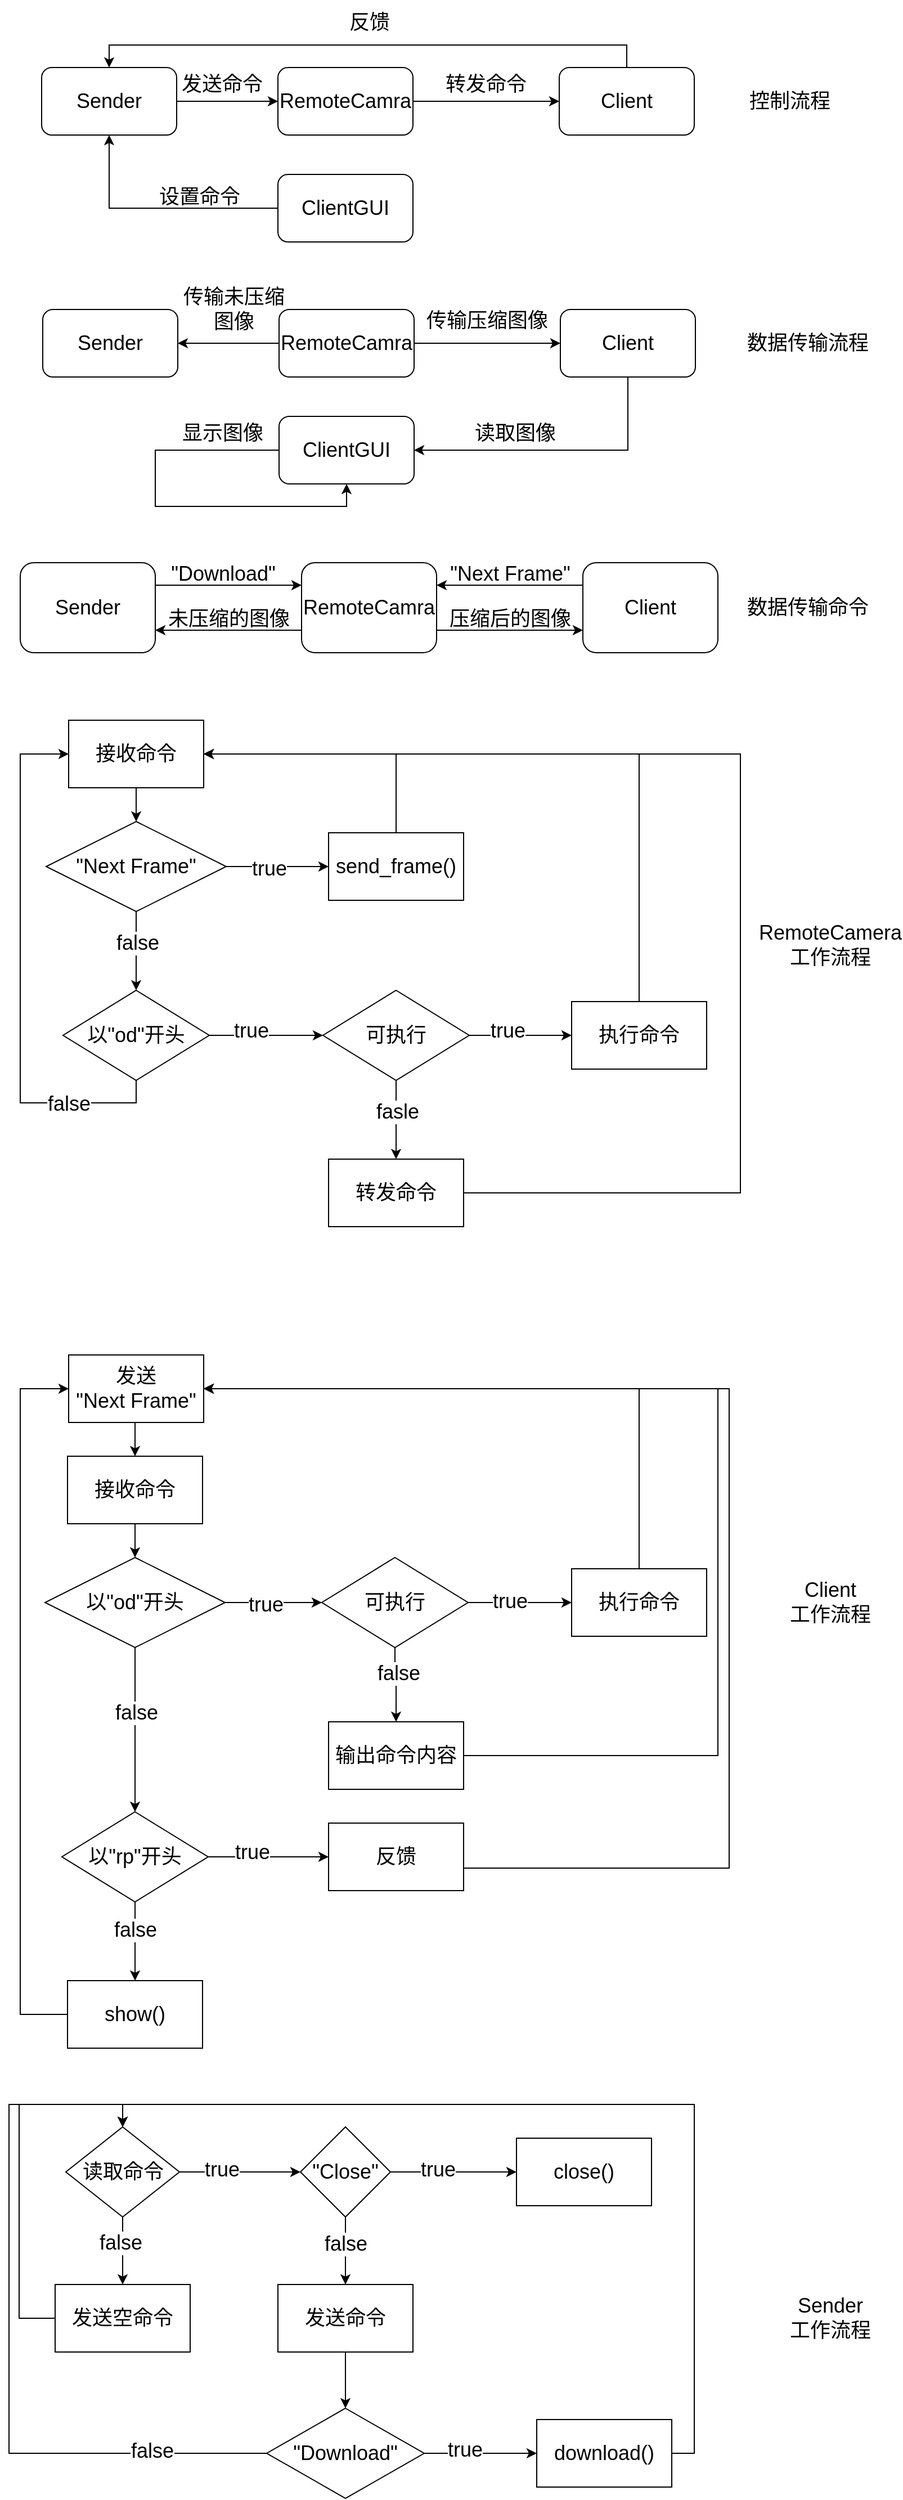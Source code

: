 <mxfile version="20.6.2" type="device"><diagram id="7KrGXRiVmHT-F7mJHI0x" name="第 1 页"><mxGraphModel dx="1024" dy="652" grid="1" gridSize="10" guides="1" tooltips="1" connect="1" arrows="1" fold="1" page="1" pageScale="1" pageWidth="827" pageHeight="1169" math="0" shadow="0"><root><mxCell id="0"/><mxCell id="1" parent="0"/><mxCell id="wcedpwjIzRI5AxwNRwo9-4" style="edgeStyle=orthogonalEdgeStyle;rounded=0;orthogonalLoop=1;jettySize=auto;html=1;exitX=1;exitY=0.5;exitDx=0;exitDy=0;entryX=0;entryY=0.5;entryDx=0;entryDy=0;fontSize=18;" parent="1" source="wcedpwjIzRI5AxwNRwo9-1" target="wcedpwjIzRI5AxwNRwo9-2" edge="1"><mxGeometry relative="1" as="geometry"/></mxCell><mxCell id="wcedpwjIzRI5AxwNRwo9-1" value="&lt;font style=&quot;font-size: 18px;&quot;&gt;Sender&lt;/font&gt;" style="rounded=1;whiteSpace=wrap;html=1;" parent="1" vertex="1"><mxGeometry x="59" y="70" width="120" height="60" as="geometry"/></mxCell><mxCell id="wcedpwjIzRI5AxwNRwo9-6" style="edgeStyle=orthogonalEdgeStyle;rounded=0;orthogonalLoop=1;jettySize=auto;html=1;exitX=1;exitY=0.5;exitDx=0;exitDy=0;entryX=0;entryY=0.5;entryDx=0;entryDy=0;fontSize=18;" parent="1" source="wcedpwjIzRI5AxwNRwo9-2" target="wcedpwjIzRI5AxwNRwo9-3" edge="1"><mxGeometry relative="1" as="geometry"/></mxCell><mxCell id="wcedpwjIzRI5AxwNRwo9-2" value="&lt;font style=&quot;font-size: 18px;&quot;&gt;RemoteCamra&lt;/font&gt;" style="rounded=1;whiteSpace=wrap;html=1;" parent="1" vertex="1"><mxGeometry x="269" y="70" width="120" height="60" as="geometry"/></mxCell><mxCell id="yZDHdlzQ9LlzuVcg7Luv-1" style="edgeStyle=orthogonalEdgeStyle;rounded=0;orthogonalLoop=1;jettySize=auto;html=1;exitX=0.5;exitY=0;exitDx=0;exitDy=0;entryX=0.5;entryY=0;entryDx=0;entryDy=0;" parent="1" source="wcedpwjIzRI5AxwNRwo9-3" target="wcedpwjIzRI5AxwNRwo9-1" edge="1"><mxGeometry relative="1" as="geometry"/></mxCell><mxCell id="wcedpwjIzRI5AxwNRwo9-3" value="&lt;font style=&quot;font-size: 18px;&quot;&gt;Client&lt;/font&gt;" style="rounded=1;whiteSpace=wrap;html=1;" parent="1" vertex="1"><mxGeometry x="519" y="70" width="120" height="60" as="geometry"/></mxCell><mxCell id="wcedpwjIzRI5AxwNRwo9-5" value="发送命令" style="text;html=1;align=center;verticalAlign=middle;resizable=0;points=[];autosize=1;strokeColor=none;fillColor=none;fontSize=18;" parent="1" vertex="1"><mxGeometry x="169" y="65" width="100" height="40" as="geometry"/></mxCell><mxCell id="wcedpwjIzRI5AxwNRwo9-9" value="转发命令" style="text;html=1;strokeColor=none;fillColor=none;align=center;verticalAlign=middle;whiteSpace=wrap;rounded=0;fontSize=18;" parent="1" vertex="1"><mxGeometry x="416" y="70" width="76" height="30" as="geometry"/></mxCell><mxCell id="wcedpwjIzRI5AxwNRwo9-11" value="控制流程" style="text;html=1;strokeColor=none;fillColor=none;align=center;verticalAlign=middle;whiteSpace=wrap;rounded=0;fontSize=18;" parent="1" vertex="1"><mxGeometry x="679" y="85" width="90" height="30" as="geometry"/></mxCell><mxCell id="wcedpwjIzRI5AxwNRwo9-13" style="edgeStyle=orthogonalEdgeStyle;rounded=0;orthogonalLoop=1;jettySize=auto;html=1;exitX=0;exitY=0.5;exitDx=0;exitDy=0;entryX=0.5;entryY=1;entryDx=0;entryDy=0;fontSize=18;" parent="1" source="wcedpwjIzRI5AxwNRwo9-12" target="wcedpwjIzRI5AxwNRwo9-1" edge="1"><mxGeometry relative="1" as="geometry"/></mxCell><mxCell id="wcedpwjIzRI5AxwNRwo9-12" value="ClientGUI" style="rounded=1;whiteSpace=wrap;html=1;fontSize=18;" parent="1" vertex="1"><mxGeometry x="269" y="165" width="120" height="60" as="geometry"/></mxCell><mxCell id="wcedpwjIzRI5AxwNRwo9-15" value="设置命令" style="text;html=1;align=center;verticalAlign=middle;resizable=0;points=[];autosize=1;strokeColor=none;fillColor=none;fontSize=18;" parent="1" vertex="1"><mxGeometry x="149" y="165" width="100" height="40" as="geometry"/></mxCell><mxCell id="wcedpwjIzRI5AxwNRwo9-18" value="&lt;font style=&quot;font-size: 18px;&quot;&gt;Sender&lt;/font&gt;" style="rounded=1;whiteSpace=wrap;html=1;" parent="1" vertex="1"><mxGeometry x="60" y="285" width="120" height="60" as="geometry"/></mxCell><mxCell id="wcedpwjIzRI5AxwNRwo9-19" style="edgeStyle=orthogonalEdgeStyle;rounded=0;orthogonalLoop=1;jettySize=auto;html=1;exitX=1;exitY=0.5;exitDx=0;exitDy=0;entryX=0;entryY=0.5;entryDx=0;entryDy=0;fontSize=18;" parent="1" source="wcedpwjIzRI5AxwNRwo9-20" target="wcedpwjIzRI5AxwNRwo9-21" edge="1"><mxGeometry relative="1" as="geometry"/></mxCell><mxCell id="wcedpwjIzRI5AxwNRwo9-33" style="edgeStyle=orthogonalEdgeStyle;rounded=0;orthogonalLoop=1;jettySize=auto;html=1;exitX=0;exitY=0.5;exitDx=0;exitDy=0;entryX=1;entryY=0.5;entryDx=0;entryDy=0;fontSize=18;" parent="1" source="wcedpwjIzRI5AxwNRwo9-20" target="wcedpwjIzRI5AxwNRwo9-18" edge="1"><mxGeometry relative="1" as="geometry"/></mxCell><mxCell id="wcedpwjIzRI5AxwNRwo9-20" value="&lt;font style=&quot;font-size: 18px;&quot;&gt;RemoteCamra&lt;/font&gt;" style="rounded=1;whiteSpace=wrap;html=1;" parent="1" vertex="1"><mxGeometry x="270" y="285" width="120" height="60" as="geometry"/></mxCell><mxCell id="wcedpwjIzRI5AxwNRwo9-28" style="edgeStyle=orthogonalEdgeStyle;rounded=0;orthogonalLoop=1;jettySize=auto;html=1;exitX=0.5;exitY=1;exitDx=0;exitDy=0;entryX=1;entryY=0.5;entryDx=0;entryDy=0;fontSize=18;" parent="1" source="wcedpwjIzRI5AxwNRwo9-21" target="wcedpwjIzRI5AxwNRwo9-26" edge="1"><mxGeometry relative="1" as="geometry"/></mxCell><mxCell id="wcedpwjIzRI5AxwNRwo9-21" value="&lt;font style=&quot;font-size: 18px;&quot;&gt;Client&lt;/font&gt;" style="rounded=1;whiteSpace=wrap;html=1;" parent="1" vertex="1"><mxGeometry x="520" y="285" width="120" height="60" as="geometry"/></mxCell><mxCell id="wcedpwjIzRI5AxwNRwo9-23" value="传输压缩图像" style="text;html=1;strokeColor=none;fillColor=none;align=center;verticalAlign=middle;whiteSpace=wrap;rounded=0;fontSize=18;" parent="1" vertex="1"><mxGeometry x="400" y="260" width="110" height="70" as="geometry"/></mxCell><mxCell id="wcedpwjIzRI5AxwNRwo9-24" value="数据传输流程" style="text;html=1;strokeColor=none;fillColor=none;align=center;verticalAlign=middle;whiteSpace=wrap;rounded=0;fontSize=18;" parent="1" vertex="1"><mxGeometry x="680" y="285" width="120" height="60" as="geometry"/></mxCell><mxCell id="wcedpwjIzRI5AxwNRwo9-26" value="ClientGUI" style="rounded=1;whiteSpace=wrap;html=1;fontSize=18;" parent="1" vertex="1"><mxGeometry x="270" y="380" width="120" height="60" as="geometry"/></mxCell><mxCell id="wcedpwjIzRI5AxwNRwo9-29" value="读取图像" style="text;html=1;strokeColor=none;fillColor=none;align=center;verticalAlign=middle;whiteSpace=wrap;rounded=0;fontSize=18;" parent="1" vertex="1"><mxGeometry x="430" y="370" width="100" height="50" as="geometry"/></mxCell><mxCell id="wcedpwjIzRI5AxwNRwo9-31" value="显示图像" style="text;html=1;strokeColor=none;fillColor=none;align=center;verticalAlign=middle;whiteSpace=wrap;rounded=0;fontSize=18;" parent="1" vertex="1"><mxGeometry x="170" y="370" width="100" height="50" as="geometry"/></mxCell><mxCell id="wcedpwjIzRI5AxwNRwo9-32" style="edgeStyle=orthogonalEdgeStyle;rounded=0;orthogonalLoop=1;jettySize=auto;html=1;exitX=0;exitY=0.5;exitDx=0;exitDy=0;entryX=0.5;entryY=1;entryDx=0;entryDy=0;fontSize=18;" parent="1" source="wcedpwjIzRI5AxwNRwo9-26" target="wcedpwjIzRI5AxwNRwo9-26" edge="1"><mxGeometry relative="1" as="geometry"><Array as="points"><mxPoint x="160" y="410"/><mxPoint x="160" y="460"/><mxPoint x="330" y="460"/></Array></mxGeometry></mxCell><mxCell id="wcedpwjIzRI5AxwNRwo9-34" value="传输未压缩图像" style="text;html=1;strokeColor=none;fillColor=none;align=center;verticalAlign=middle;whiteSpace=wrap;rounded=0;fontSize=18;" parent="1" vertex="1"><mxGeometry x="180" y="260" width="100" height="50" as="geometry"/></mxCell><mxCell id="wcedpwjIzRI5AxwNRwo9-40" style="edgeStyle=orthogonalEdgeStyle;rounded=0;orthogonalLoop=1;jettySize=auto;html=1;exitX=1;exitY=0.75;exitDx=0;exitDy=0;entryX=0;entryY=0.75;entryDx=0;entryDy=0;fontSize=18;" parent="1" source="wcedpwjIzRI5AxwNRwo9-35" target="wcedpwjIzRI5AxwNRwo9-36" edge="1"><mxGeometry relative="1" as="geometry"/></mxCell><mxCell id="wcedpwjIzRI5AxwNRwo9-46" style="edgeStyle=orthogonalEdgeStyle;rounded=0;orthogonalLoop=1;jettySize=auto;html=1;exitX=0;exitY=0.75;exitDx=0;exitDy=0;entryX=1;entryY=0.75;entryDx=0;entryDy=0;fontSize=18;" parent="1" source="wcedpwjIzRI5AxwNRwo9-35" target="wcedpwjIzRI5AxwNRwo9-42" edge="1"><mxGeometry relative="1" as="geometry"/></mxCell><mxCell id="wcedpwjIzRI5AxwNRwo9-35" value="&lt;font style=&quot;font-size: 18px;&quot;&gt;RemoteCamra&lt;/font&gt;" style="rounded=1;whiteSpace=wrap;html=1;" parent="1" vertex="1"><mxGeometry x="290" y="510" width="120" height="80" as="geometry"/></mxCell><mxCell id="wcedpwjIzRI5AxwNRwo9-39" style="edgeStyle=orthogonalEdgeStyle;rounded=0;orthogonalLoop=1;jettySize=auto;html=1;exitX=0;exitY=0.25;exitDx=0;exitDy=0;entryX=1;entryY=0.25;entryDx=0;entryDy=0;fontSize=18;" parent="1" source="wcedpwjIzRI5AxwNRwo9-36" target="wcedpwjIzRI5AxwNRwo9-35" edge="1"><mxGeometry relative="1" as="geometry"/></mxCell><mxCell id="wcedpwjIzRI5AxwNRwo9-36" value="&lt;font style=&quot;font-size: 18px;&quot;&gt;Client&lt;/font&gt;" style="rounded=1;whiteSpace=wrap;html=1;" parent="1" vertex="1"><mxGeometry x="540" y="510" width="120" height="80" as="geometry"/></mxCell><mxCell id="wcedpwjIzRI5AxwNRwo9-38" value="&quot;Next Frame&quot;" style="text;html=1;align=center;verticalAlign=middle;resizable=0;points=[];autosize=1;strokeColor=none;fillColor=none;fontSize=18;" parent="1" vertex="1"><mxGeometry x="410" y="500" width="130" height="40" as="geometry"/></mxCell><mxCell id="wcedpwjIzRI5AxwNRwo9-41" value="压缩后的图像" style="text;html=1;align=center;verticalAlign=middle;resizable=0;points=[];autosize=1;strokeColor=none;fillColor=none;fontSize=18;" parent="1" vertex="1"><mxGeometry x="410" y="540" width="130" height="40" as="geometry"/></mxCell><mxCell id="wcedpwjIzRI5AxwNRwo9-43" style="edgeStyle=orthogonalEdgeStyle;rounded=0;orthogonalLoop=1;jettySize=auto;html=1;exitX=1;exitY=0.25;exitDx=0;exitDy=0;entryX=0;entryY=0.25;entryDx=0;entryDy=0;fontSize=18;" parent="1" source="wcedpwjIzRI5AxwNRwo9-42" target="wcedpwjIzRI5AxwNRwo9-35" edge="1"><mxGeometry relative="1" as="geometry"/></mxCell><mxCell id="wcedpwjIzRI5AxwNRwo9-42" value="&lt;font style=&quot;font-size: 18px;&quot;&gt;Sender&lt;/font&gt;" style="rounded=1;whiteSpace=wrap;html=1;" parent="1" vertex="1"><mxGeometry x="40" y="510" width="120" height="80" as="geometry"/></mxCell><mxCell id="wcedpwjIzRI5AxwNRwo9-44" value="&quot;Download&quot;" style="text;html=1;align=center;verticalAlign=middle;resizable=0;points=[];autosize=1;strokeColor=none;fillColor=none;fontSize=18;" parent="1" vertex="1"><mxGeometry x="160" y="500" width="120" height="40" as="geometry"/></mxCell><mxCell id="wcedpwjIzRI5AxwNRwo9-45" value="未压缩的图像" style="text;html=1;align=center;verticalAlign=middle;resizable=0;points=[];autosize=1;strokeColor=none;fillColor=none;fontSize=18;" parent="1" vertex="1"><mxGeometry x="160" y="540" width="130" height="40" as="geometry"/></mxCell><mxCell id="wcedpwjIzRI5AxwNRwo9-47" value="数据传输命令" style="text;html=1;strokeColor=none;fillColor=none;align=center;verticalAlign=middle;whiteSpace=wrap;rounded=0;fontSize=18;" parent="1" vertex="1"><mxGeometry x="680" y="520" width="120" height="60" as="geometry"/></mxCell><mxCell id="wcedpwjIzRI5AxwNRwo9-63" style="edgeStyle=orthogonalEdgeStyle;rounded=0;orthogonalLoop=1;jettySize=auto;html=1;exitX=1;exitY=0.5;exitDx=0;exitDy=0;entryX=0;entryY=0.5;entryDx=0;entryDy=0;fontSize=18;" parent="1" source="wcedpwjIzRI5AxwNRwo9-61" target="wcedpwjIzRI5AxwNRwo9-62" edge="1"><mxGeometry relative="1" as="geometry"/></mxCell><mxCell id="wcedpwjIzRI5AxwNRwo9-64" value="true" style="edgeLabel;html=1;align=center;verticalAlign=middle;resizable=0;points=[];fontSize=18;" parent="wcedpwjIzRI5AxwNRwo9-63" vertex="1" connectable="0"><mxGeometry x="-0.175" y="-2" relative="1" as="geometry"><mxPoint as="offset"/></mxGeometry></mxCell><mxCell id="wcedpwjIzRI5AxwNRwo9-70" style="edgeStyle=orthogonalEdgeStyle;rounded=0;orthogonalLoop=1;jettySize=auto;html=1;exitX=0.5;exitY=1;exitDx=0;exitDy=0;entryX=0.5;entryY=0;entryDx=0;entryDy=0;fontSize=18;" parent="1" source="wcedpwjIzRI5AxwNRwo9-61" target="wcedpwjIzRI5AxwNRwo9-69" edge="1"><mxGeometry relative="1" as="geometry"/></mxCell><mxCell id="wcedpwjIzRI5AxwNRwo9-71" value="false" style="edgeLabel;html=1;align=center;verticalAlign=middle;resizable=0;points=[];fontSize=18;" parent="wcedpwjIzRI5AxwNRwo9-70" vertex="1" connectable="0"><mxGeometry x="-0.208" y="1" relative="1" as="geometry"><mxPoint as="offset"/></mxGeometry></mxCell><mxCell id="wcedpwjIzRI5AxwNRwo9-61" value="&quot;Next Frame&quot;" style="rhombus;whiteSpace=wrap;html=1;fontSize=18;" parent="1" vertex="1"><mxGeometry x="63" y="740" width="160" height="80" as="geometry"/></mxCell><mxCell id="wcedpwjIzRI5AxwNRwo9-67" style="edgeStyle=orthogonalEdgeStyle;rounded=0;orthogonalLoop=1;jettySize=auto;html=1;exitX=0.5;exitY=0;exitDx=0;exitDy=0;entryX=1;entryY=0.5;entryDx=0;entryDy=0;fontSize=18;" parent="1" source="wcedpwjIzRI5AxwNRwo9-62" target="wcedpwjIzRI5AxwNRwo9-65" edge="1"><mxGeometry relative="1" as="geometry"/></mxCell><mxCell id="wcedpwjIzRI5AxwNRwo9-62" value="send_frame()" style="rounded=0;whiteSpace=wrap;html=1;fontSize=18;" parent="1" vertex="1"><mxGeometry x="314" y="750" width="120" height="60" as="geometry"/></mxCell><mxCell id="wcedpwjIzRI5AxwNRwo9-66" style="edgeStyle=orthogonalEdgeStyle;rounded=0;orthogonalLoop=1;jettySize=auto;html=1;exitX=0.5;exitY=1;exitDx=0;exitDy=0;entryX=0.5;entryY=0;entryDx=0;entryDy=0;fontSize=18;" parent="1" source="wcedpwjIzRI5AxwNRwo9-65" target="wcedpwjIzRI5AxwNRwo9-61" edge="1"><mxGeometry relative="1" as="geometry"/></mxCell><mxCell id="wcedpwjIzRI5AxwNRwo9-65" value="接收命令" style="rounded=0;whiteSpace=wrap;html=1;fontSize=18;" parent="1" vertex="1"><mxGeometry x="83" y="650" width="120" height="60" as="geometry"/></mxCell><mxCell id="wcedpwjIzRI5AxwNRwo9-72" style="edgeStyle=orthogonalEdgeStyle;rounded=0;orthogonalLoop=1;jettySize=auto;html=1;exitX=0.5;exitY=1;exitDx=0;exitDy=0;entryX=0;entryY=0.5;entryDx=0;entryDy=0;fontSize=18;" parent="1" source="wcedpwjIzRI5AxwNRwo9-69" target="wcedpwjIzRI5AxwNRwo9-65" edge="1"><mxGeometry relative="1" as="geometry"><Array as="points"><mxPoint x="143" y="990"/><mxPoint x="40" y="990"/><mxPoint x="40" y="680"/></Array></mxGeometry></mxCell><mxCell id="wcedpwjIzRI5AxwNRwo9-73" value="false" style="edgeLabel;html=1;align=center;verticalAlign=middle;resizable=0;points=[];fontSize=18;" parent="wcedpwjIzRI5AxwNRwo9-72" vertex="1" connectable="0"><mxGeometry x="0.267" relative="1" as="geometry"><mxPoint x="43" y="179" as="offset"/></mxGeometry></mxCell><mxCell id="wcedpwjIzRI5AxwNRwo9-76" style="edgeStyle=orthogonalEdgeStyle;rounded=0;orthogonalLoop=1;jettySize=auto;html=1;exitX=1;exitY=0.5;exitDx=0;exitDy=0;entryX=0;entryY=0.5;entryDx=0;entryDy=0;fontSize=18;" parent="1" source="wcedpwjIzRI5AxwNRwo9-69" target="wcedpwjIzRI5AxwNRwo9-75" edge="1"><mxGeometry relative="1" as="geometry"/></mxCell><mxCell id="wcedpwjIzRI5AxwNRwo9-77" value="true" style="edgeLabel;html=1;align=center;verticalAlign=middle;resizable=0;points=[];fontSize=18;" parent="wcedpwjIzRI5AxwNRwo9-76" vertex="1" connectable="0"><mxGeometry x="-0.269" y="4" relative="1" as="geometry"><mxPoint as="offset"/></mxGeometry></mxCell><mxCell id="wcedpwjIzRI5AxwNRwo9-69" value="以&quot;od&quot;开头" style="rhombus;whiteSpace=wrap;html=1;fontSize=18;" parent="1" vertex="1"><mxGeometry x="78" y="890" width="130" height="80" as="geometry"/></mxCell><mxCell id="wcedpwjIzRI5AxwNRwo9-79" style="edgeStyle=orthogonalEdgeStyle;rounded=0;orthogonalLoop=1;jettySize=auto;html=1;exitX=0.5;exitY=1;exitDx=0;exitDy=0;entryX=0.5;entryY=0;entryDx=0;entryDy=0;fontSize=18;" parent="1" source="wcedpwjIzRI5AxwNRwo9-75" target="wcedpwjIzRI5AxwNRwo9-78" edge="1"><mxGeometry relative="1" as="geometry"/></mxCell><mxCell id="wcedpwjIzRI5AxwNRwo9-80" value="fasle" style="edgeLabel;html=1;align=center;verticalAlign=middle;resizable=0;points=[];fontSize=18;" parent="wcedpwjIzRI5AxwNRwo9-79" vertex="1" connectable="0"><mxGeometry x="-0.221" y="1" relative="1" as="geometry"><mxPoint as="offset"/></mxGeometry></mxCell><mxCell id="wcedpwjIzRI5AxwNRwo9-82" style="edgeStyle=orthogonalEdgeStyle;rounded=0;orthogonalLoop=1;jettySize=auto;html=1;exitX=1;exitY=0.5;exitDx=0;exitDy=0;entryX=0;entryY=0.5;entryDx=0;entryDy=0;fontSize=18;" parent="1" source="wcedpwjIzRI5AxwNRwo9-75" target="wcedpwjIzRI5AxwNRwo9-81" edge="1"><mxGeometry relative="1" as="geometry"/></mxCell><mxCell id="wcedpwjIzRI5AxwNRwo9-83" value="true" style="edgeLabel;html=1;align=center;verticalAlign=middle;resizable=0;points=[];fontSize=18;" parent="wcedpwjIzRI5AxwNRwo9-82" vertex="1" connectable="0"><mxGeometry x="-0.251" y="4" relative="1" as="geometry"><mxPoint as="offset"/></mxGeometry></mxCell><mxCell id="wcedpwjIzRI5AxwNRwo9-75" value="可执行" style="rhombus;whiteSpace=wrap;html=1;fontSize=18;" parent="1" vertex="1"><mxGeometry x="309" y="890" width="130" height="80" as="geometry"/></mxCell><mxCell id="wcedpwjIzRI5AxwNRwo9-86" style="edgeStyle=orthogonalEdgeStyle;rounded=0;orthogonalLoop=1;jettySize=auto;html=1;exitX=1;exitY=0.5;exitDx=0;exitDy=0;entryX=1;entryY=0.5;entryDx=0;entryDy=0;fontSize=18;" parent="1" source="wcedpwjIzRI5AxwNRwo9-78" target="wcedpwjIzRI5AxwNRwo9-65" edge="1"><mxGeometry relative="1" as="geometry"><Array as="points"><mxPoint x="680" y="1070"/><mxPoint x="680" y="680"/></Array></mxGeometry></mxCell><mxCell id="wcedpwjIzRI5AxwNRwo9-78" value="转发命令" style="rounded=0;whiteSpace=wrap;html=1;fontSize=18;" parent="1" vertex="1"><mxGeometry x="314" y="1040" width="120" height="60" as="geometry"/></mxCell><mxCell id="wcedpwjIzRI5AxwNRwo9-84" style="edgeStyle=orthogonalEdgeStyle;rounded=0;orthogonalLoop=1;jettySize=auto;html=1;exitX=0.5;exitY=0;exitDx=0;exitDy=0;entryX=1;entryY=0.5;entryDx=0;entryDy=0;fontSize=18;" parent="1" source="wcedpwjIzRI5AxwNRwo9-81" target="wcedpwjIzRI5AxwNRwo9-65" edge="1"><mxGeometry relative="1" as="geometry"/></mxCell><mxCell id="wcedpwjIzRI5AxwNRwo9-81" value="执行命令" style="rounded=0;whiteSpace=wrap;html=1;fontSize=18;" parent="1" vertex="1"><mxGeometry x="530" y="900" width="120" height="60" as="geometry"/></mxCell><mxCell id="wcedpwjIzRI5AxwNRwo9-87" value="RemoteCamera&lt;br&gt;工作流程" style="text;html=1;strokeColor=none;fillColor=none;align=center;verticalAlign=middle;whiteSpace=wrap;rounded=0;fontSize=18;" parent="1" vertex="1"><mxGeometry x="700" y="820" width="120" height="60" as="geometry"/></mxCell><mxCell id="yZDHdlzQ9LlzuVcg7Luv-3" value="反馈" style="text;html=1;align=center;verticalAlign=middle;resizable=0;points=[];autosize=1;strokeColor=none;fillColor=none;fontSize=18;" parent="1" vertex="1"><mxGeometry x="320" y="10" width="60" height="40" as="geometry"/></mxCell><mxCell id="yZDHdlzQ9LlzuVcg7Luv-4" style="edgeStyle=orthogonalEdgeStyle;rounded=0;orthogonalLoop=1;jettySize=auto;html=1;exitX=1;exitY=0.5;exitDx=0;exitDy=0;entryX=0;entryY=0.5;entryDx=0;entryDy=0;fontSize=18;" parent="1" source="yZDHdlzQ9LlzuVcg7Luv-8" target="yZDHdlzQ9LlzuVcg7Luv-29" edge="1"><mxGeometry relative="1" as="geometry"><mxPoint x="313" y="1434" as="targetPoint"/></mxGeometry></mxCell><mxCell id="yZDHdlzQ9LlzuVcg7Luv-5" value="true" style="edgeLabel;html=1;align=center;verticalAlign=middle;resizable=0;points=[];fontSize=18;" parent="yZDHdlzQ9LlzuVcg7Luv-4" vertex="1" connectable="0"><mxGeometry x="-0.175" y="-2" relative="1" as="geometry"><mxPoint as="offset"/></mxGeometry></mxCell><mxCell id="yZDHdlzQ9LlzuVcg7Luv-6" style="edgeStyle=orthogonalEdgeStyle;rounded=0;orthogonalLoop=1;jettySize=auto;html=1;exitX=0.5;exitY=1;exitDx=0;exitDy=0;entryX=0.5;entryY=0;entryDx=0;entryDy=0;fontSize=18;" parent="1" source="yZDHdlzQ9LlzuVcg7Luv-8" target="yZDHdlzQ9LlzuVcg7Luv-16" edge="1"><mxGeometry relative="1" as="geometry"/></mxCell><mxCell id="yZDHdlzQ9LlzuVcg7Luv-7" value="false" style="edgeLabel;html=1;align=center;verticalAlign=middle;resizable=0;points=[];fontSize=18;" parent="yZDHdlzQ9LlzuVcg7Luv-6" vertex="1" connectable="0"><mxGeometry x="-0.208" y="1" relative="1" as="geometry"><mxPoint as="offset"/></mxGeometry></mxCell><mxCell id="yZDHdlzQ9LlzuVcg7Luv-8" value="以&quot;od&quot;开头" style="rhombus;whiteSpace=wrap;html=1;fontSize=18;" parent="1" vertex="1"><mxGeometry x="62" y="1394" width="160" height="80" as="geometry"/></mxCell><mxCell id="yZDHdlzQ9LlzuVcg7Luv-11" style="edgeStyle=orthogonalEdgeStyle;rounded=0;orthogonalLoop=1;jettySize=auto;html=1;exitX=0.5;exitY=1;exitDx=0;exitDy=0;entryX=0.5;entryY=0;entryDx=0;entryDy=0;fontSize=18;" parent="1" source="yZDHdlzQ9LlzuVcg7Luv-26" target="yZDHdlzQ9LlzuVcg7Luv-8" edge="1"><mxGeometry relative="1" as="geometry"/></mxCell><mxCell id="yZDHdlzQ9LlzuVcg7Luv-14" style="edgeStyle=orthogonalEdgeStyle;rounded=0;orthogonalLoop=1;jettySize=auto;html=1;exitX=1;exitY=0.5;exitDx=0;exitDy=0;entryX=0;entryY=0.5;entryDx=0;entryDy=0;fontSize=18;" parent="1" source="yZDHdlzQ9LlzuVcg7Luv-16" target="yZDHdlzQ9LlzuVcg7Luv-23" edge="1"><mxGeometry relative="1" as="geometry"><mxPoint x="308" y="1670" as="targetPoint"/></mxGeometry></mxCell><mxCell id="yZDHdlzQ9LlzuVcg7Luv-15" value="true" style="edgeLabel;html=1;align=center;verticalAlign=middle;resizable=0;points=[];fontSize=18;" parent="yZDHdlzQ9LlzuVcg7Luv-14" vertex="1" connectable="0"><mxGeometry x="-0.269" y="4" relative="1" as="geometry"><mxPoint as="offset"/></mxGeometry></mxCell><mxCell id="yZDHdlzQ9LlzuVcg7Luv-40" style="edgeStyle=orthogonalEdgeStyle;rounded=0;orthogonalLoop=1;jettySize=auto;html=1;exitX=0.5;exitY=1;exitDx=0;exitDy=0;entryX=0.5;entryY=0;entryDx=0;entryDy=0;fontSize=18;" parent="1" source="yZDHdlzQ9LlzuVcg7Luv-16" target="yZDHdlzQ9LlzuVcg7Luv-39" edge="1"><mxGeometry relative="1" as="geometry"/></mxCell><mxCell id="yZDHdlzQ9LlzuVcg7Luv-41" value="false" style="edgeLabel;html=1;align=center;verticalAlign=middle;resizable=0;points=[];fontSize=18;" parent="yZDHdlzQ9LlzuVcg7Luv-40" vertex="1" connectable="0"><mxGeometry x="-0.288" relative="1" as="geometry"><mxPoint as="offset"/></mxGeometry></mxCell><mxCell id="yZDHdlzQ9LlzuVcg7Luv-16" value="以&quot;rp&quot;开头" style="rhombus;whiteSpace=wrap;html=1;fontSize=18;" parent="1" vertex="1"><mxGeometry x="77" y="1620" width="130" height="80" as="geometry"/></mxCell><mxCell id="yZDHdlzQ9LlzuVcg7Luv-38" style="edgeStyle=orthogonalEdgeStyle;rounded=0;orthogonalLoop=1;jettySize=auto;html=1;exitX=1;exitY=0.5;exitDx=0;exitDy=0;entryX=1;entryY=0.5;entryDx=0;entryDy=0;fontSize=18;" parent="1" source="yZDHdlzQ9LlzuVcg7Luv-23" target="yZDHdlzQ9LlzuVcg7Luv-27" edge="1"><mxGeometry relative="1" as="geometry"><Array as="points"><mxPoint x="670" y="1670"/><mxPoint x="670" y="1244"/></Array></mxGeometry></mxCell><mxCell id="yZDHdlzQ9LlzuVcg7Luv-23" value="反馈" style="rounded=0;whiteSpace=wrap;html=1;fontSize=18;" parent="1" vertex="1"><mxGeometry x="314" y="1630" width="120" height="60" as="geometry"/></mxCell><mxCell id="yZDHdlzQ9LlzuVcg7Luv-26" value="接收命令" style="rounded=0;whiteSpace=wrap;html=1;fontSize=18;" parent="1" vertex="1"><mxGeometry x="82" y="1304" width="120" height="60" as="geometry"/></mxCell><mxCell id="yZDHdlzQ9LlzuVcg7Luv-28" style="edgeStyle=orthogonalEdgeStyle;rounded=0;orthogonalLoop=1;jettySize=auto;html=1;exitX=0.5;exitY=1;exitDx=0;exitDy=0;entryX=0.5;entryY=0;entryDx=0;entryDy=0;fontSize=18;" parent="1" source="yZDHdlzQ9LlzuVcg7Luv-27" target="yZDHdlzQ9LlzuVcg7Luv-26" edge="1"><mxGeometry relative="1" as="geometry"/></mxCell><mxCell id="yZDHdlzQ9LlzuVcg7Luv-27" value="&lt;font style=&quot;font-size: 18px;&quot;&gt;发送&lt;br&gt;&quot;Next Frame&quot;&lt;/font&gt;" style="rounded=0;whiteSpace=wrap;html=1;" parent="1" vertex="1"><mxGeometry x="83" y="1214" width="120" height="60" as="geometry"/></mxCell><mxCell id="yZDHdlzQ9LlzuVcg7Luv-31" style="edgeStyle=orthogonalEdgeStyle;rounded=0;orthogonalLoop=1;jettySize=auto;html=1;exitX=0.5;exitY=1;exitDx=0;exitDy=0;entryX=0.5;entryY=0;entryDx=0;entryDy=0;fontSize=18;" parent="1" source="yZDHdlzQ9LlzuVcg7Luv-29" target="yZDHdlzQ9LlzuVcg7Luv-30" edge="1"><mxGeometry relative="1" as="geometry"/></mxCell><mxCell id="yZDHdlzQ9LlzuVcg7Luv-32" value="false" style="edgeLabel;html=1;align=center;verticalAlign=middle;resizable=0;points=[];fontSize=18;" parent="yZDHdlzQ9LlzuVcg7Luv-31" vertex="1" connectable="0"><mxGeometry x="-0.312" y="3" relative="1" as="geometry"><mxPoint as="offset"/></mxGeometry></mxCell><mxCell id="yZDHdlzQ9LlzuVcg7Luv-35" style="edgeStyle=orthogonalEdgeStyle;rounded=0;orthogonalLoop=1;jettySize=auto;html=1;exitX=1;exitY=0.5;exitDx=0;exitDy=0;entryX=0;entryY=0.5;entryDx=0;entryDy=0;fontSize=18;" parent="1" source="yZDHdlzQ9LlzuVcg7Luv-29" target="yZDHdlzQ9LlzuVcg7Luv-34" edge="1"><mxGeometry relative="1" as="geometry"/></mxCell><mxCell id="yZDHdlzQ9LlzuVcg7Luv-36" value="true" style="edgeLabel;html=1;align=center;verticalAlign=middle;resizable=0;points=[];fontSize=18;" parent="yZDHdlzQ9LlzuVcg7Luv-35" vertex="1" connectable="0"><mxGeometry x="-0.197" y="1" relative="1" as="geometry"><mxPoint as="offset"/></mxGeometry></mxCell><mxCell id="yZDHdlzQ9LlzuVcg7Luv-29" value="可执行" style="rhombus;whiteSpace=wrap;html=1;fontSize=18;" parent="1" vertex="1"><mxGeometry x="308" y="1394" width="130" height="80" as="geometry"/></mxCell><mxCell id="yZDHdlzQ9LlzuVcg7Luv-33" style="edgeStyle=orthogonalEdgeStyle;rounded=0;orthogonalLoop=1;jettySize=auto;html=1;exitX=1;exitY=0.5;exitDx=0;exitDy=0;entryX=1;entryY=0.5;entryDx=0;entryDy=0;fontSize=18;" parent="1" source="yZDHdlzQ9LlzuVcg7Luv-30" target="yZDHdlzQ9LlzuVcg7Luv-27" edge="1"><mxGeometry relative="1" as="geometry"><Array as="points"><mxPoint x="660" y="1570"/><mxPoint x="660" y="1244"/></Array></mxGeometry></mxCell><mxCell id="yZDHdlzQ9LlzuVcg7Luv-30" value="输出命令内容" style="rounded=0;whiteSpace=wrap;html=1;fontSize=18;" parent="1" vertex="1"><mxGeometry x="314" y="1540" width="120" height="60" as="geometry"/></mxCell><mxCell id="yZDHdlzQ9LlzuVcg7Luv-37" style="edgeStyle=orthogonalEdgeStyle;rounded=0;orthogonalLoop=1;jettySize=auto;html=1;exitX=0.5;exitY=0;exitDx=0;exitDy=0;entryX=1;entryY=0.5;entryDx=0;entryDy=0;fontSize=18;" parent="1" source="yZDHdlzQ9LlzuVcg7Luv-34" target="yZDHdlzQ9LlzuVcg7Luv-27" edge="1"><mxGeometry relative="1" as="geometry"/></mxCell><mxCell id="yZDHdlzQ9LlzuVcg7Luv-34" value="执行命令" style="rounded=0;whiteSpace=wrap;html=1;fontSize=18;" parent="1" vertex="1"><mxGeometry x="530" y="1404" width="120" height="60" as="geometry"/></mxCell><mxCell id="yZDHdlzQ9LlzuVcg7Luv-43" style="edgeStyle=orthogonalEdgeStyle;rounded=0;orthogonalLoop=1;jettySize=auto;html=1;exitX=0;exitY=0.5;exitDx=0;exitDy=0;entryX=0;entryY=0.5;entryDx=0;entryDy=0;fontSize=18;" parent="1" source="yZDHdlzQ9LlzuVcg7Luv-39" target="yZDHdlzQ9LlzuVcg7Luv-27" edge="1"><mxGeometry relative="1" as="geometry"><Array as="points"><mxPoint x="40" y="1800"/><mxPoint x="40" y="1244"/></Array></mxGeometry></mxCell><mxCell id="yZDHdlzQ9LlzuVcg7Luv-39" value="show()" style="rounded=0;whiteSpace=wrap;html=1;fontSize=18;" parent="1" vertex="1"><mxGeometry x="82" y="1770" width="120" height="60" as="geometry"/></mxCell><mxCell id="yZDHdlzQ9LlzuVcg7Luv-44" value="Client&lt;br&gt;工作流程" style="text;html=1;strokeColor=none;fillColor=none;align=center;verticalAlign=middle;whiteSpace=wrap;rounded=0;fontSize=18;" parent="1" vertex="1"><mxGeometry x="700" y="1404" width="120" height="60" as="geometry"/></mxCell><mxCell id="yZDHdlzQ9LlzuVcg7Luv-56" style="edgeStyle=orthogonalEdgeStyle;rounded=0;orthogonalLoop=1;jettySize=auto;html=1;exitX=1;exitY=0.5;exitDx=0;exitDy=0;entryX=0;entryY=0.5;entryDx=0;entryDy=0;fontSize=18;" parent="1" source="yZDHdlzQ9LlzuVcg7Luv-46" target="yZDHdlzQ9LlzuVcg7Luv-52" edge="1"><mxGeometry relative="1" as="geometry"/></mxCell><mxCell id="yZDHdlzQ9LlzuVcg7Luv-57" value="true" style="edgeLabel;html=1;align=center;verticalAlign=middle;resizable=0;points=[];fontSize=18;" parent="yZDHdlzQ9LlzuVcg7Luv-56" vertex="1" connectable="0"><mxGeometry x="-0.314" y="2" relative="1" as="geometry"><mxPoint as="offset"/></mxGeometry></mxCell><mxCell id="yZDHdlzQ9LlzuVcg7Luv-60" style="edgeStyle=orthogonalEdgeStyle;rounded=0;orthogonalLoop=1;jettySize=auto;html=1;exitX=0.5;exitY=1;exitDx=0;exitDy=0;entryX=0.5;entryY=0;entryDx=0;entryDy=0;fontSize=18;" parent="1" source="yZDHdlzQ9LlzuVcg7Luv-46" target="yZDHdlzQ9LlzuVcg7Luv-47" edge="1"><mxGeometry relative="1" as="geometry"/></mxCell><mxCell id="yZDHdlzQ9LlzuVcg7Luv-61" value="false" style="edgeLabel;html=1;align=center;verticalAlign=middle;resizable=0;points=[];fontSize=18;" parent="yZDHdlzQ9LlzuVcg7Luv-60" vertex="1" connectable="0"><mxGeometry x="-0.244" y="-2" relative="1" as="geometry"><mxPoint as="offset"/></mxGeometry></mxCell><mxCell id="yZDHdlzQ9LlzuVcg7Luv-46" value="读取命令" style="rhombus;whiteSpace=wrap;html=1;fontSize=18;" parent="1" vertex="1"><mxGeometry x="80.5" y="1900" width="101" height="80" as="geometry"/></mxCell><mxCell id="yZDHdlzQ9LlzuVcg7Luv-62" style="edgeStyle=orthogonalEdgeStyle;rounded=0;orthogonalLoop=1;jettySize=auto;html=1;exitX=0;exitY=0.5;exitDx=0;exitDy=0;entryX=0.5;entryY=0;entryDx=0;entryDy=0;fontSize=18;" parent="1" source="yZDHdlzQ9LlzuVcg7Luv-47" target="yZDHdlzQ9LlzuVcg7Luv-46" edge="1"><mxGeometry relative="1" as="geometry"><Array as="points"><mxPoint x="39" y="2070"/><mxPoint x="39" y="1880"/><mxPoint x="131" y="1880"/></Array></mxGeometry></mxCell><mxCell id="yZDHdlzQ9LlzuVcg7Luv-47" value="发送空命令" style="rounded=0;whiteSpace=wrap;html=1;fontSize=18;" parent="1" vertex="1"><mxGeometry x="71" y="2040" width="120" height="60" as="geometry"/></mxCell><mxCell id="yZDHdlzQ9LlzuVcg7Luv-54" style="edgeStyle=orthogonalEdgeStyle;rounded=0;orthogonalLoop=1;jettySize=auto;html=1;exitX=1;exitY=0.5;exitDx=0;exitDy=0;entryX=0;entryY=0.5;entryDx=0;entryDy=0;fontSize=18;" parent="1" source="yZDHdlzQ9LlzuVcg7Luv-52" target="yZDHdlzQ9LlzuVcg7Luv-53" edge="1"><mxGeometry relative="1" as="geometry"/></mxCell><mxCell id="yZDHdlzQ9LlzuVcg7Luv-55" value="true" style="edgeLabel;html=1;align=center;verticalAlign=middle;resizable=0;points=[];fontSize=18;" parent="yZDHdlzQ9LlzuVcg7Luv-54" vertex="1" connectable="0"><mxGeometry x="-0.252" y="2" relative="1" as="geometry"><mxPoint as="offset"/></mxGeometry></mxCell><mxCell id="yZDHdlzQ9LlzuVcg7Luv-64" style="edgeStyle=orthogonalEdgeStyle;rounded=0;orthogonalLoop=1;jettySize=auto;html=1;exitX=0.5;exitY=1;exitDx=0;exitDy=0;entryX=0.5;entryY=0;entryDx=0;entryDy=0;fontSize=18;" parent="1" source="yZDHdlzQ9LlzuVcg7Luv-52" target="yZDHdlzQ9LlzuVcg7Luv-63" edge="1"><mxGeometry relative="1" as="geometry"/></mxCell><mxCell id="yZDHdlzQ9LlzuVcg7Luv-65" value="false" style="edgeLabel;html=1;align=center;verticalAlign=middle;resizable=0;points=[];fontSize=18;" parent="yZDHdlzQ9LlzuVcg7Luv-64" vertex="1" connectable="0"><mxGeometry x="-0.222" relative="1" as="geometry"><mxPoint as="offset"/></mxGeometry></mxCell><mxCell id="yZDHdlzQ9LlzuVcg7Luv-52" value="&quot;Close&quot;" style="rhombus;whiteSpace=wrap;html=1;fontSize=18;" parent="1" vertex="1"><mxGeometry x="289" y="1900" width="80" height="80" as="geometry"/></mxCell><mxCell id="yZDHdlzQ9LlzuVcg7Luv-53" value="close()" style="rounded=0;whiteSpace=wrap;html=1;fontSize=18;" parent="1" vertex="1"><mxGeometry x="481" y="1910" width="120" height="60" as="geometry"/></mxCell><mxCell id="yZDHdlzQ9LlzuVcg7Luv-68" style="edgeStyle=orthogonalEdgeStyle;rounded=0;orthogonalLoop=1;jettySize=auto;html=1;exitX=1;exitY=0.5;exitDx=0;exitDy=0;entryX=0;entryY=0.5;entryDx=0;entryDy=0;fontSize=18;" parent="1" source="yZDHdlzQ9LlzuVcg7Luv-59" target="yZDHdlzQ9LlzuVcg7Luv-67" edge="1"><mxGeometry relative="1" as="geometry"/></mxCell><mxCell id="yZDHdlzQ9LlzuVcg7Luv-69" value="true" style="edgeLabel;html=1;align=center;verticalAlign=middle;resizable=0;points=[];fontSize=18;" parent="yZDHdlzQ9LlzuVcg7Luv-68" vertex="1" connectable="0"><mxGeometry x="-0.288" y="3" relative="1" as="geometry"><mxPoint as="offset"/></mxGeometry></mxCell><mxCell id="yZDHdlzQ9LlzuVcg7Luv-73" style="edgeStyle=orthogonalEdgeStyle;rounded=0;orthogonalLoop=1;jettySize=auto;html=1;exitX=0;exitY=0.5;exitDx=0;exitDy=0;entryX=0.5;entryY=0;entryDx=0;entryDy=0;fontSize=18;" parent="1" source="yZDHdlzQ9LlzuVcg7Luv-59" target="yZDHdlzQ9LlzuVcg7Luv-46" edge="1"><mxGeometry relative="1" as="geometry"><Array as="points"><mxPoint x="30" y="2190"/><mxPoint x="30" y="1880"/><mxPoint x="131" y="1880"/></Array></mxGeometry></mxCell><mxCell id="yZDHdlzQ9LlzuVcg7Luv-74" value="false" style="edgeLabel;html=1;align=center;verticalAlign=middle;resizable=0;points=[];fontSize=18;" parent="yZDHdlzQ9LlzuVcg7Luv-73" vertex="1" connectable="0"><mxGeometry x="-0.69" y="-2" relative="1" as="geometry"><mxPoint as="offset"/></mxGeometry></mxCell><mxCell id="yZDHdlzQ9LlzuVcg7Luv-59" value="&quot;Download&quot;" style="rhombus;whiteSpace=wrap;html=1;fontSize=18;" parent="1" vertex="1"><mxGeometry x="259" y="2150" width="140" height="80" as="geometry"/></mxCell><mxCell id="yZDHdlzQ9LlzuVcg7Luv-66" style="edgeStyle=orthogonalEdgeStyle;rounded=0;orthogonalLoop=1;jettySize=auto;html=1;exitX=0.5;exitY=1;exitDx=0;exitDy=0;entryX=0.5;entryY=0;entryDx=0;entryDy=0;fontSize=18;" parent="1" source="yZDHdlzQ9LlzuVcg7Luv-63" target="yZDHdlzQ9LlzuVcg7Luv-59" edge="1"><mxGeometry relative="1" as="geometry"/></mxCell><mxCell id="yZDHdlzQ9LlzuVcg7Luv-63" value="发送命令" style="rounded=0;whiteSpace=wrap;html=1;fontSize=18;" parent="1" vertex="1"><mxGeometry x="269" y="2040" width="120" height="60" as="geometry"/></mxCell><mxCell id="yZDHdlzQ9LlzuVcg7Luv-70" style="edgeStyle=orthogonalEdgeStyle;rounded=0;orthogonalLoop=1;jettySize=auto;html=1;exitX=1;exitY=0.5;exitDx=0;exitDy=0;entryX=0.5;entryY=0;entryDx=0;entryDy=0;fontSize=18;" parent="1" source="yZDHdlzQ9LlzuVcg7Luv-67" target="yZDHdlzQ9LlzuVcg7Luv-46" edge="1"><mxGeometry relative="1" as="geometry"/></mxCell><mxCell id="yZDHdlzQ9LlzuVcg7Luv-67" value="download()" style="rounded=0;whiteSpace=wrap;html=1;fontSize=18;" parent="1" vertex="1"><mxGeometry x="499" y="2160" width="120" height="60" as="geometry"/></mxCell><mxCell id="yZDHdlzQ9LlzuVcg7Luv-75" value="Sender&lt;br&gt;工作流程" style="text;html=1;strokeColor=none;fillColor=none;align=center;verticalAlign=middle;whiteSpace=wrap;rounded=0;fontSize=18;" parent="1" vertex="1"><mxGeometry x="700" y="2040" width="120" height="60" as="geometry"/></mxCell></root></mxGraphModel></diagram></mxfile>